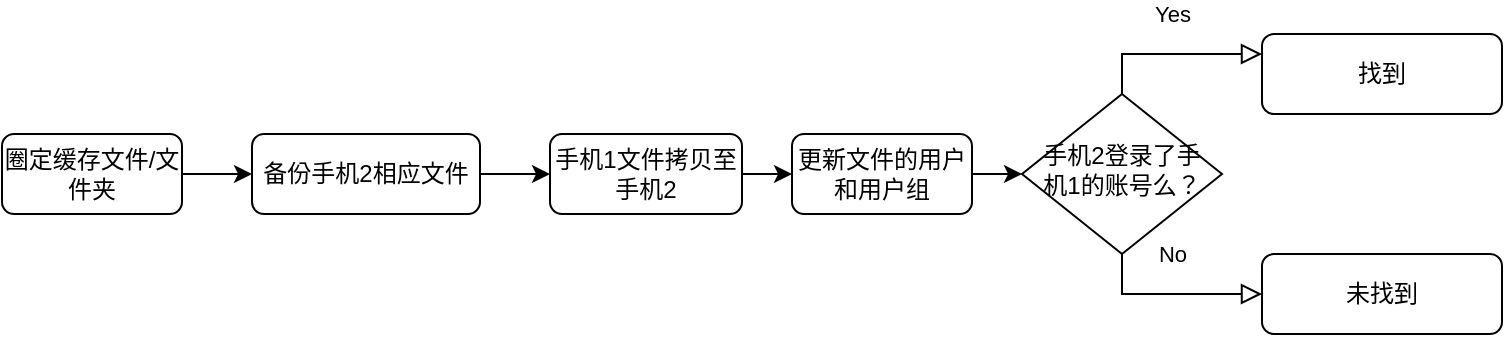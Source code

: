 <mxfile version="13.9.2" type="github">
  <diagram id="C5RBs43oDa-KdzZeNtuy" name="Page-1">
    <mxGraphModel dx="1302" dy="581" grid="1" gridSize="10" guides="1" tooltips="1" connect="1" arrows="1" fold="1" page="1" pageScale="1" pageWidth="827" pageHeight="1169" math="0" shadow="0">
      <root>
        <mxCell id="WIyWlLk6GJQsqaUBKTNV-0" />
        <mxCell id="WIyWlLk6GJQsqaUBKTNV-1" parent="WIyWlLk6GJQsqaUBKTNV-0" />
        <mxCell id="6izXjzvUQ8AM0PBc-4YE-10" value="" style="edgeStyle=orthogonalEdgeStyle;rounded=0;orthogonalLoop=1;jettySize=auto;html=1;" edge="1" parent="WIyWlLk6GJQsqaUBKTNV-1" source="WIyWlLk6GJQsqaUBKTNV-3" target="6izXjzvUQ8AM0PBc-4YE-0">
          <mxGeometry relative="1" as="geometry" />
        </mxCell>
        <mxCell id="WIyWlLk6GJQsqaUBKTNV-3" value="圈定缓存文件/文件夹" style="rounded=1;whiteSpace=wrap;html=1;fontSize=12;glass=0;strokeWidth=1;shadow=0;" parent="WIyWlLk6GJQsqaUBKTNV-1" vertex="1">
          <mxGeometry x="50" y="120" width="90" height="40" as="geometry" />
        </mxCell>
        <mxCell id="6izXjzvUQ8AM0PBc-4YE-3" value="" style="edgeStyle=orthogonalEdgeStyle;rounded=0;orthogonalLoop=1;jettySize=auto;html=1;" edge="1" parent="WIyWlLk6GJQsqaUBKTNV-1" source="6izXjzvUQ8AM0PBc-4YE-0" target="6izXjzvUQ8AM0PBc-4YE-1">
          <mxGeometry relative="1" as="geometry" />
        </mxCell>
        <mxCell id="6izXjzvUQ8AM0PBc-4YE-0" value="备份手机2相应文件" style="rounded=1;whiteSpace=wrap;html=1;fontSize=12;glass=0;strokeWidth=1;shadow=0;" vertex="1" parent="WIyWlLk6GJQsqaUBKTNV-1">
          <mxGeometry x="175" y="120" width="114" height="40" as="geometry" />
        </mxCell>
        <mxCell id="6izXjzvUQ8AM0PBc-4YE-12" value="" style="edgeStyle=orthogonalEdgeStyle;rounded=0;orthogonalLoop=1;jettySize=auto;html=1;" edge="1" parent="WIyWlLk6GJQsqaUBKTNV-1" source="6izXjzvUQ8AM0PBc-4YE-1" target="6izXjzvUQ8AM0PBc-4YE-2">
          <mxGeometry relative="1" as="geometry" />
        </mxCell>
        <mxCell id="6izXjzvUQ8AM0PBc-4YE-1" value="手机1文件拷贝至手机2" style="rounded=1;whiteSpace=wrap;html=1;fontSize=12;glass=0;strokeWidth=1;shadow=0;" vertex="1" parent="WIyWlLk6GJQsqaUBKTNV-1">
          <mxGeometry x="324" y="120" width="96" height="40" as="geometry" />
        </mxCell>
        <mxCell id="6izXjzvUQ8AM0PBc-4YE-18" value="" style="edgeStyle=orthogonalEdgeStyle;rounded=0;orthogonalLoop=1;jettySize=auto;html=1;" edge="1" parent="WIyWlLk6GJQsqaUBKTNV-1" source="6izXjzvUQ8AM0PBc-4YE-2" target="6izXjzvUQ8AM0PBc-4YE-13">
          <mxGeometry relative="1" as="geometry" />
        </mxCell>
        <mxCell id="6izXjzvUQ8AM0PBc-4YE-2" value="更新文件的用户和用户组" style="rounded=1;whiteSpace=wrap;html=1;fontSize=12;glass=0;strokeWidth=1;shadow=0;" vertex="1" parent="WIyWlLk6GJQsqaUBKTNV-1">
          <mxGeometry x="445" y="120" width="90" height="40" as="geometry" />
        </mxCell>
        <mxCell id="6izXjzvUQ8AM0PBc-4YE-13" value="手机2登录了手机1的账号么？" style="rhombus;whiteSpace=wrap;html=1;shadow=0;fontFamily=Helvetica;fontSize=12;align=center;strokeWidth=1;spacing=6;spacingTop=-4;" vertex="1" parent="WIyWlLk6GJQsqaUBKTNV-1">
          <mxGeometry x="560" y="100" width="100" height="80" as="geometry" />
        </mxCell>
        <mxCell id="6izXjzvUQ8AM0PBc-4YE-14" value="Yes" style="rounded=0;html=1;jettySize=auto;orthogonalLoop=1;fontSize=11;endArrow=block;endFill=0;endSize=8;strokeWidth=1;shadow=0;labelBackgroundColor=none;edgeStyle=orthogonalEdgeStyle;exitX=0.5;exitY=0;exitDx=0;exitDy=0;entryX=0;entryY=0.25;entryDx=0;entryDy=0;" edge="1" parent="WIyWlLk6GJQsqaUBKTNV-1" source="6izXjzvUQ8AM0PBc-4YE-13" target="6izXjzvUQ8AM0PBc-4YE-19">
          <mxGeometry y="20" relative="1" as="geometry">
            <mxPoint as="offset" />
            <mxPoint x="220" y="327" as="sourcePoint" />
            <mxPoint x="220" y="367" as="targetPoint" />
          </mxGeometry>
        </mxCell>
        <mxCell id="6izXjzvUQ8AM0PBc-4YE-19" value="找到" style="rounded=1;whiteSpace=wrap;html=1;fontSize=12;glass=0;strokeWidth=1;shadow=0;" vertex="1" parent="WIyWlLk6GJQsqaUBKTNV-1">
          <mxGeometry x="680" y="70" width="120" height="40" as="geometry" />
        </mxCell>
        <mxCell id="6izXjzvUQ8AM0PBc-4YE-20" value="未找到" style="rounded=1;whiteSpace=wrap;html=1;fontSize=12;glass=0;strokeWidth=1;shadow=0;" vertex="1" parent="WIyWlLk6GJQsqaUBKTNV-1">
          <mxGeometry x="680" y="180" width="120" height="40" as="geometry" />
        </mxCell>
        <mxCell id="6izXjzvUQ8AM0PBc-4YE-21" value="No" style="rounded=0;html=1;jettySize=auto;orthogonalLoop=1;fontSize=11;endArrow=block;endFill=0;endSize=8;strokeWidth=1;shadow=0;labelBackgroundColor=none;edgeStyle=orthogonalEdgeStyle;exitX=0.5;exitY=1;exitDx=0;exitDy=0;entryX=0;entryY=0.5;entryDx=0;entryDy=0;" edge="1" parent="WIyWlLk6GJQsqaUBKTNV-1" source="6izXjzvUQ8AM0PBc-4YE-13" target="6izXjzvUQ8AM0PBc-4YE-20">
          <mxGeometry y="20" relative="1" as="geometry">
            <mxPoint as="offset" />
            <mxPoint x="620" y="110" as="sourcePoint" />
            <mxPoint x="690" y="90" as="targetPoint" />
            <Array as="points">
              <mxPoint x="610" y="200" />
              <mxPoint x="680" y="200" />
            </Array>
          </mxGeometry>
        </mxCell>
      </root>
    </mxGraphModel>
  </diagram>
</mxfile>
